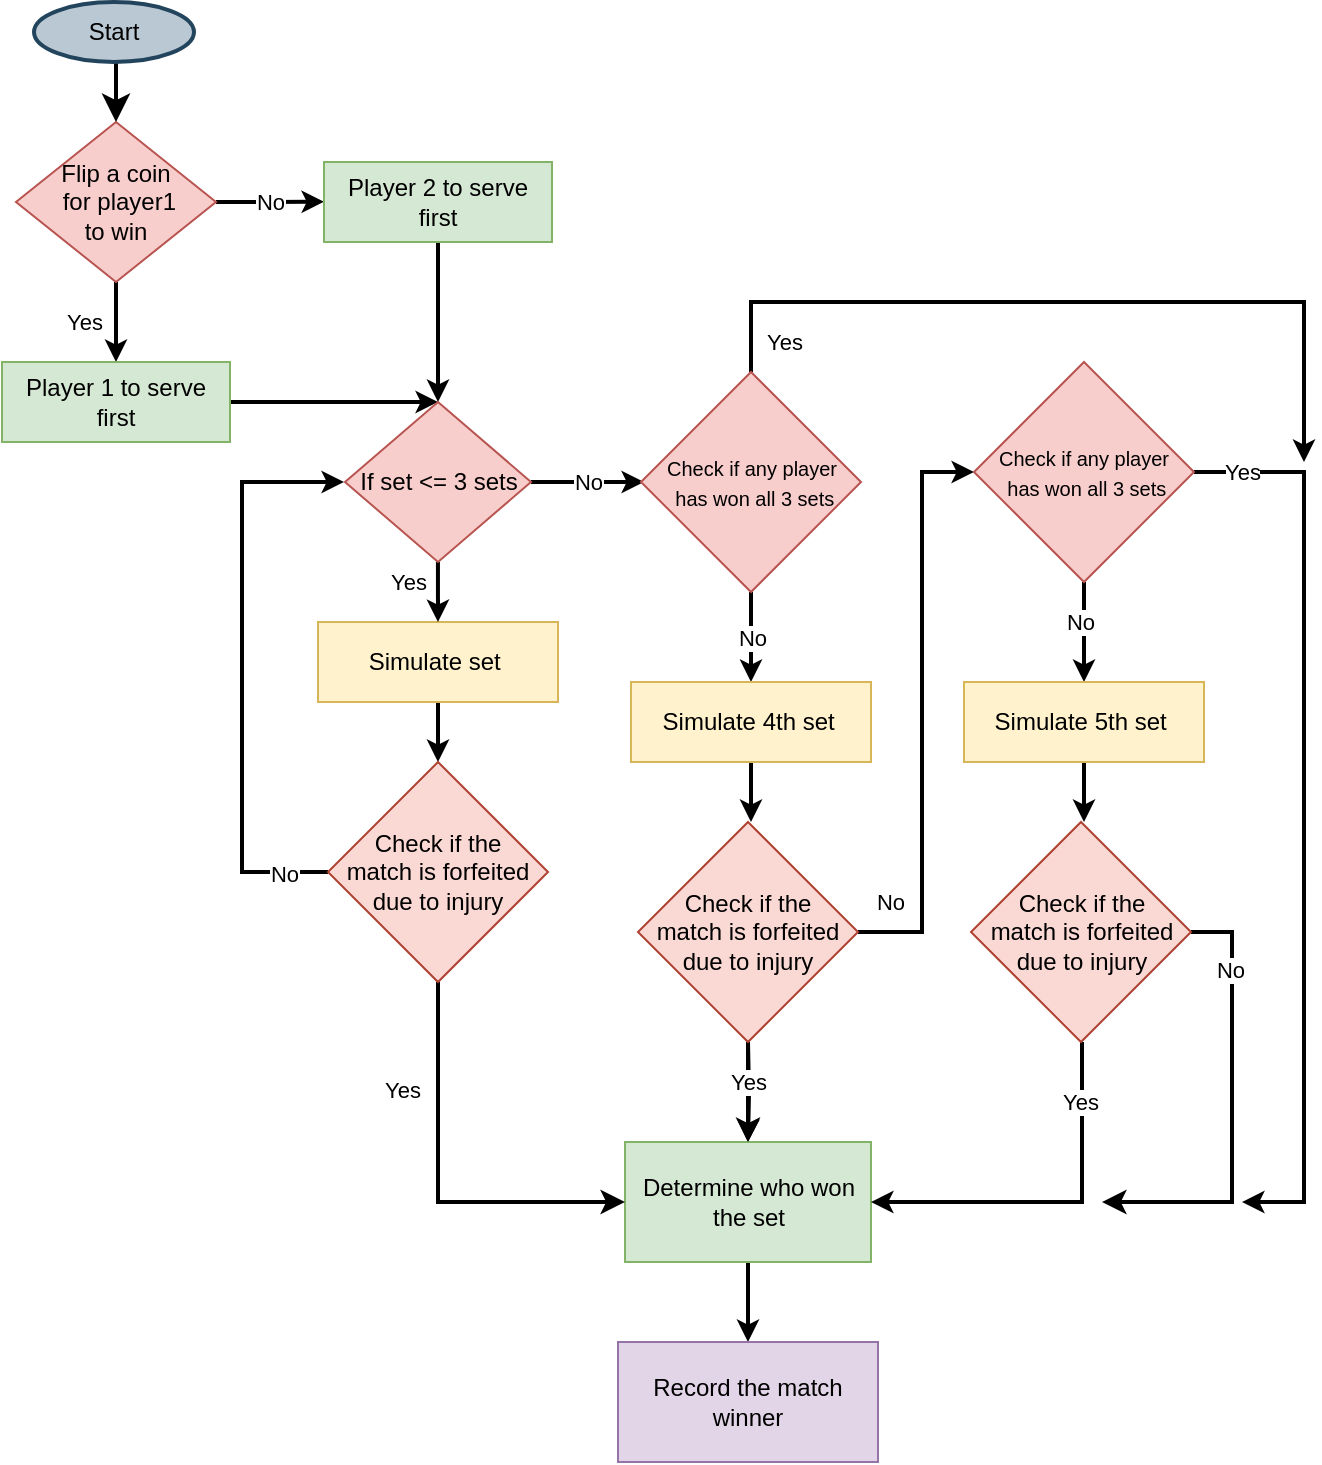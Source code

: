 <mxfile version="14.9.7" type="github">
  <diagram id="b9HxkmqDH5tEXi_JkW_S" name="Page-1">
    <mxGraphModel dx="1347" dy="696" grid="1" gridSize="10" guides="1" tooltips="1" connect="1" arrows="1" fold="1" page="1" pageScale="1" pageWidth="291" pageHeight="413" math="0" shadow="0">
      <root>
        <mxCell id="0" />
        <mxCell id="1" parent="0" />
        <mxCell id="hgdPu2ZVZHziBo8AzdUn-4" value="Yes" style="edgeStyle=orthogonalEdgeStyle;rounded=0;orthogonalLoop=1;jettySize=auto;html=1;startSize=3;endSize=5;fillColor=#CCCCCC;strokeWidth=2;" edge="1" parent="1" source="hgdPu2ZVZHziBo8AzdUn-2" target="hgdPu2ZVZHziBo8AzdUn-3">
          <mxGeometry y="-16" relative="1" as="geometry">
            <mxPoint as="offset" />
          </mxGeometry>
        </mxCell>
        <mxCell id="hgdPu2ZVZHziBo8AzdUn-5" value="No" style="edgeStyle=orthogonalEdgeStyle;rounded=0;orthogonalLoop=1;jettySize=auto;html=1;exitX=1;exitY=0.5;exitDx=0;exitDy=0;startSize=3;endSize=5;strokeColor=#000000;strokeWidth=2;fillColor=#CCCCCC;" edge="1" parent="1" source="hgdPu2ZVZHziBo8AzdUn-2">
          <mxGeometry relative="1" as="geometry">
            <mxPoint x="211" y="129.862" as="targetPoint" />
          </mxGeometry>
        </mxCell>
        <mxCell id="hgdPu2ZVZHziBo8AzdUn-2" value="&lt;font style=&quot;font-size: 12px&quot;&gt;Flip a coin&lt;br&gt;&amp;nbsp;for player1 &lt;br&gt;to win&lt;/font&gt;" style="rhombus;whiteSpace=wrap;html=1;fillColor=#f8cecc;strokeColor=#b85450;" vertex="1" parent="1">
          <mxGeometry x="57" y="90" width="100" height="80" as="geometry" />
        </mxCell>
        <mxCell id="hgdPu2ZVZHziBo8AzdUn-9" style="edgeStyle=orthogonalEdgeStyle;rounded=0;orthogonalLoop=1;jettySize=auto;html=1;startSize=3;endSize=5;strokeColor=#000000;strokeWidth=2;fillColor=#CCCCCC;exitX=1;exitY=0.5;exitDx=0;exitDy=0;entryX=0.5;entryY=0;entryDx=0;entryDy=0;" edge="1" parent="1" source="hgdPu2ZVZHziBo8AzdUn-3" target="hgdPu2ZVZHziBo8AzdUn-14">
          <mxGeometry relative="1" as="geometry">
            <mxPoint x="271" y="190" as="targetPoint" />
            <Array as="points">
              <mxPoint x="241" y="230" />
              <mxPoint x="241" y="230" />
            </Array>
          </mxGeometry>
        </mxCell>
        <mxCell id="hgdPu2ZVZHziBo8AzdUn-3" value="Player 1 to serve first" style="whiteSpace=wrap;html=1;fillColor=#d5e8d4;strokeColor=#82b366;" vertex="1" parent="1">
          <mxGeometry x="50" y="210" width="114" height="40" as="geometry" />
        </mxCell>
        <mxCell id="hgdPu2ZVZHziBo8AzdUn-8" style="edgeStyle=orthogonalEdgeStyle;rounded=0;orthogonalLoop=1;jettySize=auto;html=1;startSize=3;endSize=5;strokeColor=#000000;strokeWidth=2;fillColor=#CCCCCC;entryX=0.5;entryY=0;entryDx=0;entryDy=0;" edge="1" parent="1" source="hgdPu2ZVZHziBo8AzdUn-6" target="hgdPu2ZVZHziBo8AzdUn-14">
          <mxGeometry relative="1" as="geometry">
            <mxPoint x="268" y="180" as="targetPoint" />
          </mxGeometry>
        </mxCell>
        <mxCell id="hgdPu2ZVZHziBo8AzdUn-6" value="Player 2 to serve first" style="whiteSpace=wrap;html=1;fillColor=#d5e8d4;strokeColor=#82b366;" vertex="1" parent="1">
          <mxGeometry x="211" y="110" width="114" height="40" as="geometry" />
        </mxCell>
        <mxCell id="hgdPu2ZVZHziBo8AzdUn-19" style="edgeStyle=orthogonalEdgeStyle;rounded=0;orthogonalLoop=1;jettySize=auto;html=1;entryX=0.5;entryY=0;entryDx=0;entryDy=0;startSize=3;endSize=5;strokeColor=#000000;strokeWidth=2;fillColor=#CCCCCC;" edge="1" parent="1" source="hgdPu2ZVZHziBo8AzdUn-7">
          <mxGeometry relative="1" as="geometry">
            <mxPoint x="268" y="410" as="targetPoint" />
          </mxGeometry>
        </mxCell>
        <mxCell id="hgdPu2ZVZHziBo8AzdUn-7" value="Simulate set&amp;nbsp;" style="rounded=0;whiteSpace=wrap;html=1;fillColor=#fff2cc;strokeColor=#d6b656;" vertex="1" parent="1">
          <mxGeometry x="208" y="340" width="120" height="40" as="geometry" />
        </mxCell>
        <mxCell id="hgdPu2ZVZHziBo8AzdUn-17" style="edgeStyle=orthogonalEdgeStyle;rounded=0;orthogonalLoop=1;jettySize=auto;html=1;startSize=3;endSize=5;strokeColor=#000000;strokeWidth=2;fillColor=#CCCCCC;exitX=0;exitY=0.5;exitDx=0;exitDy=0;exitPerimeter=0;" edge="1" parent="1" source="hgdPu2ZVZHziBo8AzdUn-57">
          <mxGeometry relative="1" as="geometry">
            <mxPoint x="221" y="270" as="targetPoint" />
            <mxPoint x="191" y="500" as="sourcePoint" />
            <Array as="points">
              <mxPoint x="170" y="465" />
              <mxPoint x="170" y="270" />
            </Array>
          </mxGeometry>
        </mxCell>
        <mxCell id="hgdPu2ZVZHziBo8AzdUn-60" value="No" style="edgeLabel;html=1;align=center;verticalAlign=middle;resizable=0;points=[];" vertex="1" connectable="0" parent="hgdPu2ZVZHziBo8AzdUn-17">
          <mxGeometry x="-0.845" y="1" relative="1" as="geometry">
            <mxPoint as="offset" />
          </mxGeometry>
        </mxCell>
        <mxCell id="hgdPu2ZVZHziBo8AzdUn-15" style="edgeStyle=orthogonalEdgeStyle;rounded=0;orthogonalLoop=1;jettySize=auto;html=1;entryX=0.5;entryY=0;entryDx=0;entryDy=0;startSize=3;endSize=5;strokeColor=#000000;strokeWidth=2;fillColor=#CCCCCC;" edge="1" parent="1">
          <mxGeometry relative="1" as="geometry">
            <mxPoint x="267.966" y="310.0" as="sourcePoint" />
            <mxPoint x="268.0" y="340.03" as="targetPoint" />
          </mxGeometry>
        </mxCell>
        <mxCell id="hgdPu2ZVZHziBo8AzdUn-16" value="Yes" style="edgeLabel;html=1;align=center;verticalAlign=middle;resizable=0;points=[];" vertex="1" connectable="0" parent="hgdPu2ZVZHziBo8AzdUn-15">
          <mxGeometry x="0.137" y="1" relative="1" as="geometry">
            <mxPoint x="-16" y="-7" as="offset" />
          </mxGeometry>
        </mxCell>
        <mxCell id="hgdPu2ZVZHziBo8AzdUn-21" value="No" style="edgeStyle=orthogonalEdgeStyle;rounded=0;orthogonalLoop=1;jettySize=auto;html=1;exitX=1;exitY=0.5;exitDx=0;exitDy=0;startSize=3;endSize=5;strokeColor=#000000;strokeWidth=2;fillColor=#CCCCCC;entryX=0;entryY=0.5;entryDx=0;entryDy=0;" edge="1" parent="1" source="hgdPu2ZVZHziBo8AzdUn-14">
          <mxGeometry relative="1" as="geometry">
            <mxPoint x="371" y="270" as="targetPoint" />
          </mxGeometry>
        </mxCell>
        <mxCell id="hgdPu2ZVZHziBo8AzdUn-14" value="If set &amp;lt;= 3 sets" style="rhombus;whiteSpace=wrap;html=1;fillColor=#f8cecc;strokeColor=#b85450;" vertex="1" parent="1">
          <mxGeometry x="221.5" y="230" width="93" height="80" as="geometry" />
        </mxCell>
        <mxCell id="hgdPu2ZVZHziBo8AzdUn-24" value="No" style="edgeStyle=orthogonalEdgeStyle;rounded=0;orthogonalLoop=1;jettySize=auto;html=1;startSize=3;endSize=5;strokeColor=#000000;strokeWidth=2;fillColor=#CCCCCC;entryX=0.5;entryY=0;entryDx=0;entryDy=0;" edge="1" parent="1" source="hgdPu2ZVZHziBo8AzdUn-23" target="hgdPu2ZVZHziBo8AzdUn-27">
          <mxGeometry relative="1" as="geometry">
            <mxPoint x="426" y="360" as="targetPoint" />
          </mxGeometry>
        </mxCell>
        <mxCell id="hgdPu2ZVZHziBo8AzdUn-44" style="edgeStyle=orthogonalEdgeStyle;rounded=0;orthogonalLoop=1;jettySize=auto;html=1;exitX=0.5;exitY=0;exitDx=0;exitDy=0;startSize=3;endSize=5;strokeColor=#000000;strokeWidth=2;fillColor=#CCCCCC;" edge="1" parent="1" source="hgdPu2ZVZHziBo8AzdUn-23">
          <mxGeometry relative="1" as="geometry">
            <mxPoint x="701" y="260" as="targetPoint" />
            <Array as="points">
              <mxPoint x="425" y="180" />
              <mxPoint x="701" y="180" />
            </Array>
          </mxGeometry>
        </mxCell>
        <mxCell id="hgdPu2ZVZHziBo8AzdUn-45" value="Yes" style="edgeLabel;html=1;align=center;verticalAlign=middle;resizable=0;points=[];" vertex="1" connectable="0" parent="hgdPu2ZVZHziBo8AzdUn-44">
          <mxGeometry x="-0.406" y="2" relative="1" as="geometry">
            <mxPoint x="-65" y="22" as="offset" />
          </mxGeometry>
        </mxCell>
        <mxCell id="hgdPu2ZVZHziBo8AzdUn-23" value="&lt;span&gt;&lt;font style=&quot;font-size: 10px&quot;&gt;Check if any player&lt;br&gt;&amp;nbsp;has won all 3 sets&lt;/font&gt;&lt;/span&gt;" style="rhombus;whiteSpace=wrap;html=1;fillColor=#f8cecc;strokeColor=#b85450;" vertex="1" parent="1">
          <mxGeometry x="369.5" y="215" width="110" height="110" as="geometry" />
        </mxCell>
        <mxCell id="hgdPu2ZVZHziBo8AzdUn-26" style="edgeStyle=orthogonalEdgeStyle;rounded=0;orthogonalLoop=1;jettySize=auto;html=1;entryX=0.5;entryY=0;entryDx=0;entryDy=0;startSize=3;endSize=5;strokeColor=#000000;strokeWidth=2;fillColor=#CCCCCC;" edge="1" parent="1" source="hgdPu2ZVZHziBo8AzdUn-27">
          <mxGeometry relative="1" as="geometry">
            <mxPoint x="424.5" y="440" as="targetPoint" />
          </mxGeometry>
        </mxCell>
        <mxCell id="hgdPu2ZVZHziBo8AzdUn-27" value="Simulate 4th set&amp;nbsp;" style="rounded=0;whiteSpace=wrap;html=1;fillColor=#fff2cc;strokeColor=#d6b656;" vertex="1" parent="1">
          <mxGeometry x="364.5" y="370" width="120" height="40" as="geometry" />
        </mxCell>
        <mxCell id="hgdPu2ZVZHziBo8AzdUn-28" style="edgeStyle=orthogonalEdgeStyle;rounded=0;orthogonalLoop=1;jettySize=auto;html=1;entryX=0.5;entryY=0;entryDx=0;entryDy=0;startSize=3;endSize=5;strokeColor=#000000;strokeWidth=2;fillColor=#CCCCCC;" edge="1" parent="1">
          <mxGeometry relative="1" as="geometry">
            <mxPoint x="421.466" y="610.0" as="sourcePoint" />
            <mxPoint x="421.5" y="640" as="targetPoint" />
          </mxGeometry>
        </mxCell>
        <mxCell id="hgdPu2ZVZHziBo8AzdUn-29" style="edgeStyle=orthogonalEdgeStyle;rounded=0;orthogonalLoop=1;jettySize=auto;html=1;entryX=0.5;entryY=0;entryDx=0;entryDy=0;startSize=3;endSize=5;strokeColor=#000000;strokeWidth=2;fillColor=#CCCCCC;" edge="1" parent="1" target="hgdPu2ZVZHziBo8AzdUn-31">
          <mxGeometry relative="1" as="geometry">
            <mxPoint x="423" y="550" as="sourcePoint" />
          </mxGeometry>
        </mxCell>
        <mxCell id="hgdPu2ZVZHziBo8AzdUn-42" style="edgeStyle=orthogonalEdgeStyle;rounded=0;orthogonalLoop=1;jettySize=auto;html=1;entryX=0;entryY=0.5;entryDx=0;entryDy=0;startSize=3;endSize=5;strokeColor=#000000;strokeWidth=2;fillColor=#CCCCCC;exitX=1;exitY=0.5;exitDx=0;exitDy=0;exitPerimeter=0;" edge="1" parent="1" source="hgdPu2ZVZHziBo8AzdUn-61" target="hgdPu2ZVZHziBo8AzdUn-32">
          <mxGeometry relative="1" as="geometry">
            <Array as="points">
              <mxPoint x="510" y="495" />
              <mxPoint x="510" y="265" />
            </Array>
          </mxGeometry>
        </mxCell>
        <mxCell id="hgdPu2ZVZHziBo8AzdUn-63" value="No" style="edgeLabel;html=1;align=center;verticalAlign=middle;resizable=0;points=[];" vertex="1" connectable="0" parent="hgdPu2ZVZHziBo8AzdUn-42">
          <mxGeometry x="-0.889" y="-1" relative="1" as="geometry">
            <mxPoint y="-16" as="offset" />
          </mxGeometry>
        </mxCell>
        <mxCell id="hgdPu2ZVZHziBo8AzdUn-48" style="edgeStyle=orthogonalEdgeStyle;rounded=0;orthogonalLoop=1;jettySize=auto;html=1;entryX=0.5;entryY=0;entryDx=0;entryDy=0;startSize=3;endSize=5;strokeColor=#000000;strokeWidth=2;fillColor=#CCCCCC;" edge="1" parent="1" source="hgdPu2ZVZHziBo8AzdUn-31" target="hgdPu2ZVZHziBo8AzdUn-46">
          <mxGeometry relative="1" as="geometry" />
        </mxCell>
        <mxCell id="hgdPu2ZVZHziBo8AzdUn-31" value="Determine who won the set" style="rounded=0;whiteSpace=wrap;html=1;fillColor=#d5e8d4;strokeColor=#82b366;" vertex="1" parent="1">
          <mxGeometry x="361.5" y="600" width="123" height="60" as="geometry" />
        </mxCell>
        <mxCell id="hgdPu2ZVZHziBo8AzdUn-40" style="edgeStyle=orthogonalEdgeStyle;rounded=0;orthogonalLoop=1;jettySize=auto;html=1;startSize=3;endSize=5;strokeColor=#000000;strokeWidth=2;fillColor=#CCCCCC;" edge="1" parent="1" source="hgdPu2ZVZHziBo8AzdUn-32" target="hgdPu2ZVZHziBo8AzdUn-35">
          <mxGeometry relative="1" as="geometry" />
        </mxCell>
        <mxCell id="hgdPu2ZVZHziBo8AzdUn-41" value="No" style="edgeLabel;html=1;align=center;verticalAlign=middle;resizable=0;points=[];" vertex="1" connectable="0" parent="hgdPu2ZVZHziBo8AzdUn-40">
          <mxGeometry x="-0.192" y="-2" relative="1" as="geometry">
            <mxPoint as="offset" />
          </mxGeometry>
        </mxCell>
        <mxCell id="hgdPu2ZVZHziBo8AzdUn-43" value="Yes" style="edgeStyle=orthogonalEdgeStyle;rounded=0;orthogonalLoop=1;jettySize=auto;html=1;startSize=3;endSize=5;strokeColor=#000000;strokeWidth=2;fillColor=#CCCCCC;" edge="1" parent="1" source="hgdPu2ZVZHziBo8AzdUn-32">
          <mxGeometry x="-0.896" relative="1" as="geometry">
            <mxPoint x="670" y="630" as="targetPoint" />
            <Array as="points">
              <mxPoint x="701" y="265" />
              <mxPoint x="701" y="630" />
            </Array>
            <mxPoint as="offset" />
          </mxGeometry>
        </mxCell>
        <mxCell id="hgdPu2ZVZHziBo8AzdUn-32" value="&lt;span&gt;&lt;font style=&quot;font-size: 10px&quot;&gt;Check if any player&lt;br&gt;&amp;nbsp;has won all 3 sets&lt;/font&gt;&lt;/span&gt;" style="rhombus;whiteSpace=wrap;html=1;fillColor=#f8cecc;strokeColor=#b85450;" vertex="1" parent="1">
          <mxGeometry x="536" y="210" width="110" height="110" as="geometry" />
        </mxCell>
        <mxCell id="hgdPu2ZVZHziBo8AzdUn-34" style="edgeStyle=orthogonalEdgeStyle;rounded=0;orthogonalLoop=1;jettySize=auto;html=1;entryX=0.5;entryY=0;entryDx=0;entryDy=0;startSize=3;endSize=5;strokeColor=#000000;strokeWidth=2;fillColor=#CCCCCC;" edge="1" parent="1" source="hgdPu2ZVZHziBo8AzdUn-35">
          <mxGeometry relative="1" as="geometry">
            <mxPoint x="591" y="440" as="targetPoint" />
          </mxGeometry>
        </mxCell>
        <mxCell id="hgdPu2ZVZHziBo8AzdUn-35" value="Simulate 5th set&amp;nbsp;" style="rounded=0;whiteSpace=wrap;html=1;fillColor=#fff2cc;strokeColor=#d6b656;" vertex="1" parent="1">
          <mxGeometry x="531" y="370" width="120" height="40" as="geometry" />
        </mxCell>
        <mxCell id="hgdPu2ZVZHziBo8AzdUn-37" style="edgeStyle=orthogonalEdgeStyle;rounded=0;orthogonalLoop=1;jettySize=auto;html=1;entryX=1;entryY=0.5;entryDx=0;entryDy=0;startSize=3;endSize=5;strokeColor=#000000;strokeWidth=2;fillColor=#CCCCCC;" edge="1" parent="1" target="hgdPu2ZVZHziBo8AzdUn-31">
          <mxGeometry relative="1" as="geometry">
            <mxPoint x="590" y="550" as="sourcePoint" />
            <mxPoint x="589.5" y="600.0" as="targetPoint" />
            <Array as="points">
              <mxPoint x="590" y="630" />
            </Array>
          </mxGeometry>
        </mxCell>
        <mxCell id="hgdPu2ZVZHziBo8AzdUn-65" value="Yes" style="edgeLabel;html=1;align=center;verticalAlign=middle;resizable=0;points=[];" vertex="1" connectable="0" parent="hgdPu2ZVZHziBo8AzdUn-37">
          <mxGeometry x="-0.116" y="1" relative="1" as="geometry">
            <mxPoint x="1" y="-51" as="offset" />
          </mxGeometry>
        </mxCell>
        <mxCell id="hgdPu2ZVZHziBo8AzdUn-46" value="Record the match winner" style="rounded=0;whiteSpace=wrap;html=1;fillColor=#e1d5e7;strokeColor=#9673a6;" vertex="1" parent="1">
          <mxGeometry x="358" y="700" width="130" height="60" as="geometry" />
        </mxCell>
        <mxCell id="hgdPu2ZVZHziBo8AzdUn-54" value="" style="edgeStyle=orthogonalEdgeStyle;html=1;verticalAlign=bottom;endArrow=classic;endSize=8;fillColor=#CCCCCC;endFill=1;strokeWidth=2;" edge="1" parent="1">
          <mxGeometry relative="1" as="geometry">
            <mxPoint x="107" y="90" as="targetPoint" />
            <mxPoint x="107" y="60" as="sourcePoint" />
          </mxGeometry>
        </mxCell>
        <mxCell id="hgdPu2ZVZHziBo8AzdUn-56" value="Start" style="strokeWidth=2;html=1;shape=mxgraph.flowchart.start_1;whiteSpace=wrap;fillColor=#bac8d3;strokeColor=#23445d;" vertex="1" parent="1">
          <mxGeometry x="66" y="30" width="80" height="30" as="geometry" />
        </mxCell>
        <mxCell id="hgdPu2ZVZHziBo8AzdUn-58" style="edgeStyle=orthogonalEdgeStyle;rounded=0;orthogonalLoop=1;jettySize=auto;html=1;entryX=0;entryY=0.5;entryDx=0;entryDy=0;endArrow=classic;endFill=1;strokeColor=#000000;strokeWidth=2;fillColor=#CCCCCC;exitX=0.5;exitY=1;exitDx=0;exitDy=0;exitPerimeter=0;" edge="1" parent="1" source="hgdPu2ZVZHziBo8AzdUn-57" target="hgdPu2ZVZHziBo8AzdUn-31">
          <mxGeometry relative="1" as="geometry">
            <mxPoint x="266.5" y="600" as="targetPoint" />
          </mxGeometry>
        </mxCell>
        <mxCell id="hgdPu2ZVZHziBo8AzdUn-59" value="Yes" style="edgeLabel;html=1;align=center;verticalAlign=middle;resizable=0;points=[];" vertex="1" connectable="0" parent="hgdPu2ZVZHziBo8AzdUn-58">
          <mxGeometry x="-0.467" y="-1" relative="1" as="geometry">
            <mxPoint x="-17" as="offset" />
          </mxGeometry>
        </mxCell>
        <mxCell id="hgdPu2ZVZHziBo8AzdUn-57" value="&lt;span&gt;Check if the &lt;br&gt;match is forfeited due to injury&lt;/span&gt;" style="strokeWidth=1;html=1;shape=mxgraph.flowchart.decision;whiteSpace=wrap;shadow=0;fillColor=#fad9d5;strokeColor=#ae4132;" vertex="1" parent="1">
          <mxGeometry x="213" y="410" width="110" height="110" as="geometry" />
        </mxCell>
        <mxCell id="hgdPu2ZVZHziBo8AzdUn-62" value="Yes" style="edgeStyle=orthogonalEdgeStyle;rounded=0;orthogonalLoop=1;jettySize=auto;html=1;endArrow=classic;endFill=1;strokeColor=#000000;strokeWidth=2;fillColor=#CCCCCC;" edge="1" parent="1" source="hgdPu2ZVZHziBo8AzdUn-61" target="hgdPu2ZVZHziBo8AzdUn-31">
          <mxGeometry x="-0.2" relative="1" as="geometry">
            <mxPoint as="offset" />
          </mxGeometry>
        </mxCell>
        <mxCell id="hgdPu2ZVZHziBo8AzdUn-61" value="&lt;span&gt;Check if the &lt;br&gt;match is forfeited due to injury&lt;/span&gt;" style="strokeWidth=1;html=1;shape=mxgraph.flowchart.decision;whiteSpace=wrap;shadow=0;fillColor=#fad9d5;strokeColor=#ae4132;" vertex="1" parent="1">
          <mxGeometry x="368" y="440" width="110" height="110" as="geometry" />
        </mxCell>
        <mxCell id="hgdPu2ZVZHziBo8AzdUn-66" style="edgeStyle=orthogonalEdgeStyle;rounded=0;orthogonalLoop=1;jettySize=auto;html=1;endArrow=classic;endFill=1;strokeColor=#000000;strokeWidth=2;fillColor=#CCCCCC;exitX=1;exitY=0.5;exitDx=0;exitDy=0;exitPerimeter=0;" edge="1" parent="1" source="hgdPu2ZVZHziBo8AzdUn-64">
          <mxGeometry relative="1" as="geometry">
            <mxPoint x="600" y="630" as="targetPoint" />
            <Array as="points">
              <mxPoint x="665" y="495" />
              <mxPoint x="665" y="630" />
            </Array>
          </mxGeometry>
        </mxCell>
        <mxCell id="hgdPu2ZVZHziBo8AzdUn-67" value="No" style="edgeLabel;html=1;align=center;verticalAlign=middle;resizable=0;points=[];" vertex="1" connectable="0" parent="hgdPu2ZVZHziBo8AzdUn-66">
          <mxGeometry x="-0.333" y="-1" relative="1" as="geometry">
            <mxPoint y="-34" as="offset" />
          </mxGeometry>
        </mxCell>
        <mxCell id="hgdPu2ZVZHziBo8AzdUn-64" value="&lt;span&gt;Check if the &lt;br&gt;match is forfeited due to injury&lt;/span&gt;" style="strokeWidth=1;html=1;shape=mxgraph.flowchart.decision;whiteSpace=wrap;shadow=0;fillColor=#fad9d5;strokeColor=#ae4132;" vertex="1" parent="1">
          <mxGeometry x="534.5" y="440" width="110" height="110" as="geometry" />
        </mxCell>
      </root>
    </mxGraphModel>
  </diagram>
</mxfile>
